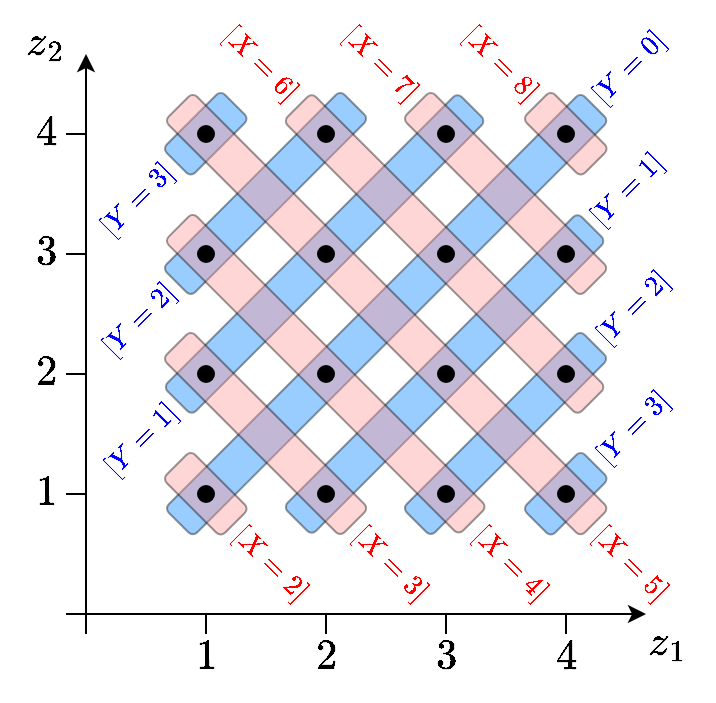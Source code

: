<mxfile version="24.4.8" type="device">
  <diagram name="Página-1" id="E-DP9fMv0TR5NF7smadX">
    <mxGraphModel dx="779" dy="482" grid="1" gridSize="5" guides="1" tooltips="1" connect="1" arrows="1" fold="1" page="1" pageScale="1" pageWidth="360" pageHeight="360" background="#ffffff" math="1" shadow="0">
      <root>
        <mxCell id="0" />
        <mxCell id="1" parent="0" />
        <mxCell id="6Ph0M61eOqJmjeIVVERf-1" value="" style="rounded=1;whiteSpace=wrap;html=1;fillColor=#007FFF;rotation=315;opacity=40;" vertex="1" parent="1">
          <mxGeometry x="259.3" y="249.88" width="41.15" height="20" as="geometry" />
        </mxCell>
        <mxCell id="6Ph0M61eOqJmjeIVVERf-2" value="" style="rounded=1;whiteSpace=wrap;html=1;fillColor=#007FFF;rotation=315;opacity=40;" vertex="1" parent="1">
          <mxGeometry x="79.3" y="69.88" width="41.15" height="20" as="geometry" />
        </mxCell>
        <mxCell id="6Ph0M61eOqJmjeIVVERf-3" value="" style="rounded=1;whiteSpace=wrap;html=1;fillColor=#007FFF;rotation=315;opacity=40;" vertex="1" parent="1">
          <mxGeometry x="186.92" y="219.77" width="125.7" height="20" as="geometry" />
        </mxCell>
        <mxCell id="6Ph0M61eOqJmjeIVVERf-4" value="" style="rounded=1;whiteSpace=wrap;html=1;fillColor=#007FFF;rotation=315;opacity=40;" vertex="1" parent="1">
          <mxGeometry x="66.92" y="99.77" width="125.7" height="20" as="geometry" />
        </mxCell>
        <mxCell id="6Ph0M61eOqJmjeIVVERf-5" value="" style="rounded=1;whiteSpace=wrap;html=1;fillColor=#007FFF;rotation=315;opacity=40;" vertex="1" parent="1">
          <mxGeometry x="115.3" y="190" width="208" height="20" as="geometry" />
        </mxCell>
        <mxCell id="6Ph0M61eOqJmjeIVVERf-6" value="" style="rounded=1;whiteSpace=wrap;html=1;fillColor=#007FFF;rotation=315;opacity=40;" vertex="1" parent="1">
          <mxGeometry x="55.3" y="130" width="208" height="20" as="geometry" />
        </mxCell>
        <mxCell id="6Ph0M61eOqJmjeIVVERf-7" value="" style="rounded=1;whiteSpace=wrap;html=1;fillColor=#007FFF;rotation=315;opacity=40;" vertex="1" parent="1">
          <mxGeometry x="43.26" y="160.33" width="294.14" height="20" as="geometry" />
        </mxCell>
        <mxCell id="yJPn1aeGsFGKcTmMAti0-34" value="" style="rounded=1;whiteSpace=wrap;html=1;fillColor=#FF9999;rotation=45;opacity=40;" parent="1" vertex="1">
          <mxGeometry x="79.3" y="249.88" width="41.15" height="20" as="geometry" />
        </mxCell>
        <mxCell id="yJPn1aeGsFGKcTmMAti0-35" value="" style="rounded=1;whiteSpace=wrap;html=1;fillColor=#FF9999;rotation=45;opacity=40;" parent="1" vertex="1">
          <mxGeometry x="66.92" y="219.77" width="125.7" height="20" as="geometry" />
        </mxCell>
        <mxCell id="yJPn1aeGsFGKcTmMAti0-36" value="" style="rounded=1;whiteSpace=wrap;html=1;fillColor=#FF9999;rotation=45;opacity=40;" parent="1" vertex="1">
          <mxGeometry x="55.86" y="189.9" width="208" height="20" as="geometry" />
        </mxCell>
        <mxCell id="yJPn1aeGsFGKcTmMAti0-37" value="" style="rounded=1;whiteSpace=wrap;html=1;fillColor=#FF9999;rotation=45;opacity=40;" parent="1" vertex="1">
          <mxGeometry x="43.26" y="160.33" width="294.14" height="20" as="geometry" />
        </mxCell>
        <mxCell id="yJPn1aeGsFGKcTmMAti0-38" value="" style="rounded=1;whiteSpace=wrap;html=1;fillColor=#FF9999;rotation=45;opacity=40;" parent="1" vertex="1">
          <mxGeometry x="115.3" y="130" width="208" height="20" as="geometry" />
        </mxCell>
        <mxCell id="yJPn1aeGsFGKcTmMAti0-39" value="" style="rounded=1;whiteSpace=wrap;html=1;fillColor=#FF9999;rotation=45;opacity=40;" parent="1" vertex="1">
          <mxGeometry x="186.92" y="99.77" width="125.7" height="20" as="geometry" />
        </mxCell>
        <mxCell id="yJPn1aeGsFGKcTmMAti0-40" value="" style="rounded=1;whiteSpace=wrap;html=1;fillColor=#FF9999;rotation=45;opacity=40;" parent="1" vertex="1">
          <mxGeometry x="259.3" y="69.88" width="41.15" height="20" as="geometry" />
        </mxCell>
        <mxCell id="xAZlT9sS_4fq85W6sB17-8" value="" style="endArrow=classic;html=1;rounded=0;" parent="1" edge="1">
          <mxGeometry width="50" height="50" relative="1" as="geometry">
            <mxPoint x="30" y="320" as="sourcePoint" />
            <mxPoint x="320" y="320" as="targetPoint" />
          </mxGeometry>
        </mxCell>
        <mxCell id="xAZlT9sS_4fq85W6sB17-9" value="" style="endArrow=classic;html=1;rounded=0;" parent="1" edge="1">
          <mxGeometry width="50" height="50" relative="1" as="geometry">
            <mxPoint x="40" y="330" as="sourcePoint" />
            <mxPoint x="40" y="40" as="targetPoint" />
          </mxGeometry>
        </mxCell>
        <mxCell id="XVFy80TCQt1yeqZxp_9k-12" value="\(z_1\)" style="text;html=1;align=center;verticalAlign=middle;whiteSpace=wrap;rounded=0;rotation=0;fontSize=18;" parent="1" vertex="1">
          <mxGeometry x="315" y="320" width="32" height="30" as="geometry" />
        </mxCell>
        <mxCell id="XVFy80TCQt1yeqZxp_9k-13" value="\(z_2\)" style="text;html=1;align=center;verticalAlign=middle;whiteSpace=wrap;rounded=0;rotation=0;fontSize=18;" parent="1" vertex="1">
          <mxGeometry x="4" y="20" width="32" height="30" as="geometry" />
        </mxCell>
        <mxCell id="yJPn1aeGsFGKcTmMAti0-2" value="" style="ellipse;whiteSpace=wrap;html=1;aspect=fixed;fillColor=#000000;" parent="1" vertex="1">
          <mxGeometry x="96" y="256" width="8" height="8" as="geometry" />
        </mxCell>
        <mxCell id="yJPn1aeGsFGKcTmMAti0-3" value="" style="ellipse;whiteSpace=wrap;html=1;aspect=fixed;fillColor=#000000;" parent="1" vertex="1">
          <mxGeometry x="156" y="256" width="8" height="8" as="geometry" />
        </mxCell>
        <mxCell id="yJPn1aeGsFGKcTmMAti0-4" value="" style="ellipse;whiteSpace=wrap;html=1;aspect=fixed;fillColor=#000000;" parent="1" vertex="1">
          <mxGeometry x="216" y="256" width="8" height="8" as="geometry" />
        </mxCell>
        <mxCell id="yJPn1aeGsFGKcTmMAti0-5" value="" style="ellipse;whiteSpace=wrap;html=1;aspect=fixed;fillColor=#000000;" parent="1" vertex="1">
          <mxGeometry x="276" y="256" width="8" height="8" as="geometry" />
        </mxCell>
        <mxCell id="yJPn1aeGsFGKcTmMAti0-6" value="" style="ellipse;whiteSpace=wrap;html=1;aspect=fixed;fillColor=#000000;" parent="1" vertex="1">
          <mxGeometry x="96" y="196" width="8" height="8" as="geometry" />
        </mxCell>
        <mxCell id="yJPn1aeGsFGKcTmMAti0-7" value="" style="ellipse;whiteSpace=wrap;html=1;aspect=fixed;fillColor=#000000;" parent="1" vertex="1">
          <mxGeometry x="156" y="196" width="8" height="8" as="geometry" />
        </mxCell>
        <mxCell id="yJPn1aeGsFGKcTmMAti0-8" value="" style="ellipse;whiteSpace=wrap;html=1;aspect=fixed;fillColor=#000000;" parent="1" vertex="1">
          <mxGeometry x="216" y="196" width="8" height="8" as="geometry" />
        </mxCell>
        <mxCell id="yJPn1aeGsFGKcTmMAti0-9" value="" style="ellipse;whiteSpace=wrap;html=1;aspect=fixed;fillColor=#000000;" parent="1" vertex="1">
          <mxGeometry x="276" y="196" width="8" height="8" as="geometry" />
        </mxCell>
        <mxCell id="yJPn1aeGsFGKcTmMAti0-10" value="" style="ellipse;whiteSpace=wrap;html=1;aspect=fixed;fillColor=#000000;" parent="1" vertex="1">
          <mxGeometry x="96" y="136" width="8" height="8" as="geometry" />
        </mxCell>
        <mxCell id="yJPn1aeGsFGKcTmMAti0-11" value="" style="ellipse;whiteSpace=wrap;html=1;aspect=fixed;fillColor=#000000;" parent="1" vertex="1">
          <mxGeometry x="156" y="136" width="8" height="8" as="geometry" />
        </mxCell>
        <mxCell id="yJPn1aeGsFGKcTmMAti0-12" value="" style="ellipse;whiteSpace=wrap;html=1;aspect=fixed;fillColor=#000000;" parent="1" vertex="1">
          <mxGeometry x="216" y="136" width="8" height="8" as="geometry" />
        </mxCell>
        <mxCell id="yJPn1aeGsFGKcTmMAti0-13" value="" style="ellipse;whiteSpace=wrap;html=1;aspect=fixed;fillColor=#000000;" parent="1" vertex="1">
          <mxGeometry x="276" y="136" width="8" height="8" as="geometry" />
        </mxCell>
        <mxCell id="yJPn1aeGsFGKcTmMAti0-14" value="" style="ellipse;whiteSpace=wrap;html=1;aspect=fixed;fillColor=#000000;" parent="1" vertex="1">
          <mxGeometry x="96" y="76" width="8" height="8" as="geometry" />
        </mxCell>
        <mxCell id="yJPn1aeGsFGKcTmMAti0-15" value="" style="ellipse;whiteSpace=wrap;html=1;aspect=fixed;fillColor=#000000;" parent="1" vertex="1">
          <mxGeometry x="156" y="76" width="8" height="8" as="geometry" />
        </mxCell>
        <mxCell id="yJPn1aeGsFGKcTmMAti0-16" value="" style="ellipse;whiteSpace=wrap;html=1;aspect=fixed;fillColor=#000000;" parent="1" vertex="1">
          <mxGeometry x="216" y="76" width="8" height="8" as="geometry" />
        </mxCell>
        <mxCell id="yJPn1aeGsFGKcTmMAti0-17" value="" style="ellipse;whiteSpace=wrap;html=1;aspect=fixed;fillColor=#000000;" parent="1" vertex="1">
          <mxGeometry x="276" y="76" width="8" height="8" as="geometry" />
        </mxCell>
        <mxCell id="yJPn1aeGsFGKcTmMAti0-18" value="" style="endArrow=none;html=1;rounded=0;" parent="1" edge="1">
          <mxGeometry width="50" height="50" relative="1" as="geometry">
            <mxPoint x="30" y="260" as="sourcePoint" />
            <mxPoint x="40" y="260" as="targetPoint" />
          </mxGeometry>
        </mxCell>
        <mxCell id="yJPn1aeGsFGKcTmMAti0-19" value="" style="endArrow=none;html=1;rounded=0;" parent="1" edge="1">
          <mxGeometry width="50" height="50" relative="1" as="geometry">
            <mxPoint x="30" y="200" as="sourcePoint" />
            <mxPoint x="40" y="200" as="targetPoint" />
          </mxGeometry>
        </mxCell>
        <mxCell id="yJPn1aeGsFGKcTmMAti0-20" value="" style="endArrow=none;html=1;rounded=0;" parent="1" edge="1">
          <mxGeometry width="50" height="50" relative="1" as="geometry">
            <mxPoint x="30" y="140" as="sourcePoint" />
            <mxPoint x="40" y="140" as="targetPoint" />
          </mxGeometry>
        </mxCell>
        <mxCell id="yJPn1aeGsFGKcTmMAti0-21" value="" style="endArrow=none;html=1;rounded=0;" parent="1" edge="1">
          <mxGeometry width="50" height="50" relative="1" as="geometry">
            <mxPoint x="30" y="80" as="sourcePoint" />
            <mxPoint x="40" y="80" as="targetPoint" />
          </mxGeometry>
        </mxCell>
        <mxCell id="yJPn1aeGsFGKcTmMAti0-22" value="" style="endArrow=none;html=1;rounded=0;" parent="1" edge="1">
          <mxGeometry width="50" height="50" relative="1" as="geometry">
            <mxPoint x="100" y="330" as="sourcePoint" />
            <mxPoint x="100" y="320" as="targetPoint" />
          </mxGeometry>
        </mxCell>
        <mxCell id="yJPn1aeGsFGKcTmMAti0-23" value="" style="endArrow=none;html=1;rounded=0;" parent="1" edge="1">
          <mxGeometry width="50" height="50" relative="1" as="geometry">
            <mxPoint x="160" y="330" as="sourcePoint" />
            <mxPoint x="160" y="320" as="targetPoint" />
          </mxGeometry>
        </mxCell>
        <mxCell id="yJPn1aeGsFGKcTmMAti0-24" value="" style="endArrow=none;html=1;rounded=0;" parent="1" edge="1">
          <mxGeometry width="50" height="50" relative="1" as="geometry">
            <mxPoint x="220" y="330" as="sourcePoint" />
            <mxPoint x="220" y="320" as="targetPoint" />
          </mxGeometry>
        </mxCell>
        <mxCell id="yJPn1aeGsFGKcTmMAti0-25" value="" style="endArrow=none;html=1;rounded=0;" parent="1" edge="1">
          <mxGeometry width="50" height="50" relative="1" as="geometry">
            <mxPoint x="280" y="330" as="sourcePoint" />
            <mxPoint x="280" y="320" as="targetPoint" />
          </mxGeometry>
        </mxCell>
        <mxCell id="yJPn1aeGsFGKcTmMAti0-26" value="\(1\)" style="text;html=1;align=center;verticalAlign=middle;whiteSpace=wrap;rounded=0;rotation=0;fontSize=18;" parent="1" vertex="1">
          <mxGeometry x="84" y="327" width="32" height="30" as="geometry" />
        </mxCell>
        <mxCell id="yJPn1aeGsFGKcTmMAti0-27" value="\(2\)" style="text;html=1;align=center;verticalAlign=middle;whiteSpace=wrap;rounded=0;rotation=0;fontSize=18;" parent="1" vertex="1">
          <mxGeometry x="144" y="327" width="32" height="30" as="geometry" />
        </mxCell>
        <mxCell id="yJPn1aeGsFGKcTmMAti0-28" value="\(3\)" style="text;html=1;align=center;verticalAlign=middle;whiteSpace=wrap;rounded=0;rotation=0;fontSize=18;" parent="1" vertex="1">
          <mxGeometry x="204" y="327" width="32" height="30" as="geometry" />
        </mxCell>
        <mxCell id="yJPn1aeGsFGKcTmMAti0-29" value="\(4\)" style="text;html=1;align=center;verticalAlign=middle;whiteSpace=wrap;rounded=0;rotation=0;fontSize=18;" parent="1" vertex="1">
          <mxGeometry x="264" y="327" width="32" height="30" as="geometry" />
        </mxCell>
        <mxCell id="yJPn1aeGsFGKcTmMAti0-30" value="\(1\)" style="text;html=1;align=center;verticalAlign=middle;whiteSpace=wrap;rounded=0;rotation=0;fontSize=18;" parent="1" vertex="1">
          <mxGeometry x="4" y="245" width="32" height="30" as="geometry" />
        </mxCell>
        <mxCell id="yJPn1aeGsFGKcTmMAti0-31" value="\(2\)" style="text;html=1;align=center;verticalAlign=middle;whiteSpace=wrap;rounded=0;rotation=0;fontSize=18;" parent="1" vertex="1">
          <mxGeometry x="4" y="185" width="32" height="30" as="geometry" />
        </mxCell>
        <mxCell id="yJPn1aeGsFGKcTmMAti0-32" value="\(3\)" style="text;html=1;align=center;verticalAlign=middle;whiteSpace=wrap;rounded=0;rotation=0;fontSize=18;" parent="1" vertex="1">
          <mxGeometry x="4" y="125" width="32" height="30" as="geometry" />
        </mxCell>
        <mxCell id="yJPn1aeGsFGKcTmMAti0-33" value="\(4\)" style="text;html=1;align=center;verticalAlign=middle;whiteSpace=wrap;rounded=0;rotation=0;fontSize=18;" parent="1" vertex="1">
          <mxGeometry x="4" y="65" width="32" height="30" as="geometry" />
        </mxCell>
        <mxCell id="yJPn1aeGsFGKcTmMAti0-45" value="\([X=6]\)" style="text;html=1;align=center;verticalAlign=middle;whiteSpace=wrap;rounded=0;rotation=45;fontSize=12;fontColor=#FF0000;" parent="1" vertex="1">
          <mxGeometry x="111" y="29.77" width="32" height="30" as="geometry" />
        </mxCell>
        <mxCell id="yJPn1aeGsFGKcTmMAti0-46" value="\([X=5]\)" style="text;html=1;align=center;verticalAlign=middle;whiteSpace=wrap;rounded=0;rotation=45;fontSize=12;fontColor=#FF0000;" parent="1" vertex="1">
          <mxGeometry x="296" y="279.77" width="32" height="30" as="geometry" />
        </mxCell>
        <mxCell id="yJPn1aeGsFGKcTmMAti0-47" value="\([X=4]\)" style="text;html=1;align=center;verticalAlign=middle;whiteSpace=wrap;rounded=0;rotation=45;fontSize=12;fontColor=#FF0000;" parent="1" vertex="1">
          <mxGeometry x="236" y="279.77" width="32" height="30" as="geometry" />
        </mxCell>
        <mxCell id="yJPn1aeGsFGKcTmMAti0-48" value="\([X=3]\)" style="text;html=1;align=center;verticalAlign=middle;whiteSpace=wrap;rounded=0;rotation=45;fontSize=12;fontColor=#FF0000;" parent="1" vertex="1">
          <mxGeometry x="176" y="279.77" width="32" height="30" as="geometry" />
        </mxCell>
        <mxCell id="yJPn1aeGsFGKcTmMAti0-49" value="\([X=2]\)" style="text;html=1;align=center;verticalAlign=middle;whiteSpace=wrap;rounded=0;rotation=45;fontSize=12;fontColor=#FF0000;" parent="1" vertex="1">
          <mxGeometry x="116" y="279.77" width="32" height="30" as="geometry" />
        </mxCell>
        <mxCell id="yJPn1aeGsFGKcTmMAti0-50" value="\([X=7]\)" style="text;html=1;align=center;verticalAlign=middle;whiteSpace=wrap;rounded=0;rotation=45;fontSize=12;fontColor=#FF0000;" parent="1" vertex="1">
          <mxGeometry x="171" y="29.77" width="32" height="30" as="geometry" />
        </mxCell>
        <mxCell id="yJPn1aeGsFGKcTmMAti0-51" value="\([X=8]\)" style="text;html=1;align=center;verticalAlign=middle;whiteSpace=wrap;rounded=0;rotation=45;fontSize=12;fontColor=#FF0000;" parent="1" vertex="1">
          <mxGeometry x="231" y="29.77" width="32" height="30" as="geometry" />
        </mxCell>
        <mxCell id="6Ph0M61eOqJmjeIVVERf-8" value="\([Y=3]\)" style="text;html=1;align=center;verticalAlign=middle;whiteSpace=wrap;rounded=0;rotation=315;fontSize=12;fontColor=#0000FF;" vertex="1" parent="1">
          <mxGeometry x="298" y="211.77" width="32" height="30" as="geometry" />
        </mxCell>
        <mxCell id="6Ph0M61eOqJmjeIVVERf-9" value="\([Y=2]\)" style="text;html=1;align=center;verticalAlign=middle;whiteSpace=wrap;rounded=0;rotation=315;fontSize=12;fontColor=#0000FF;" vertex="1" parent="1">
          <mxGeometry x="298" y="151.77" width="32" height="30" as="geometry" />
        </mxCell>
        <mxCell id="6Ph0M61eOqJmjeIVVERf-10" value="\([Y=1]\)" style="text;html=1;align=center;verticalAlign=middle;whiteSpace=wrap;rounded=0;rotation=315;fontSize=12;fontColor=#0000FF;" vertex="1" parent="1">
          <mxGeometry x="295" y="92.77" width="32" height="30" as="geometry" />
        </mxCell>
        <mxCell id="6Ph0M61eOqJmjeIVVERf-11" value="\([Y=0]\)" style="text;html=1;align=center;verticalAlign=middle;whiteSpace=wrap;rounded=0;rotation=315;fontSize=12;fontColor=#0000FF;" vertex="1" parent="1">
          <mxGeometry x="296" y="31.77" width="32" height="30" as="geometry" />
        </mxCell>
        <mxCell id="6Ph0M61eOqJmjeIVVERf-12" value="\([Y=1]\)" style="text;html=1;align=center;verticalAlign=middle;whiteSpace=wrap;rounded=0;rotation=315;fontSize=12;fontColor=#0000FF;" vertex="1" parent="1">
          <mxGeometry x="52" y="217.77" width="32" height="30" as="geometry" />
        </mxCell>
        <mxCell id="6Ph0M61eOqJmjeIVVERf-13" value="\([Y=2]\)" style="text;html=1;align=center;verticalAlign=middle;whiteSpace=wrap;rounded=0;rotation=315;fontSize=12;fontColor=#0000FF;" vertex="1" parent="1">
          <mxGeometry x="51" y="157.77" width="32" height="30" as="geometry" />
        </mxCell>
        <mxCell id="6Ph0M61eOqJmjeIVVERf-14" value="\([Y=3]\)" style="text;html=1;align=center;verticalAlign=middle;whiteSpace=wrap;rounded=0;rotation=315;fontSize=12;fontColor=#0000FF;" vertex="1" parent="1">
          <mxGeometry x="50" y="97.77" width="32" height="30" as="geometry" />
        </mxCell>
      </root>
    </mxGraphModel>
  </diagram>
</mxfile>
